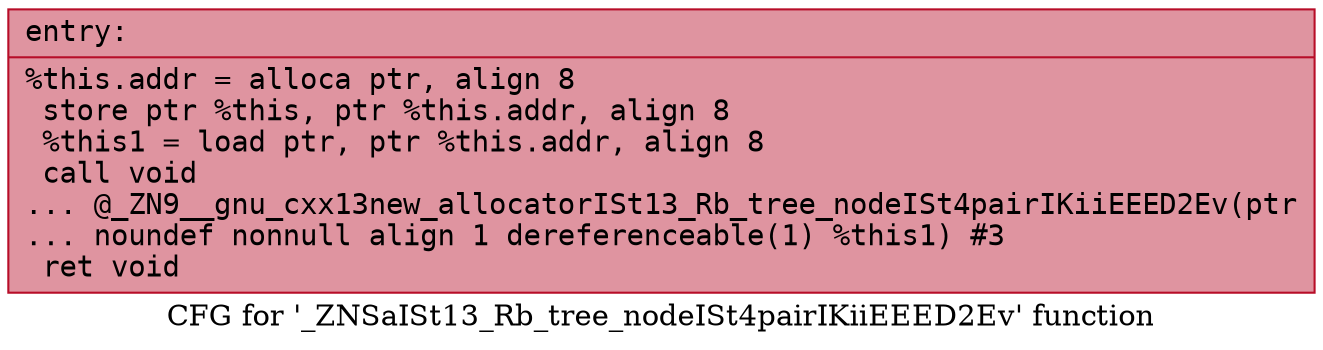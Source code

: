 digraph "CFG for '_ZNSaISt13_Rb_tree_nodeISt4pairIKiiEEED2Ev' function" {
	label="CFG for '_ZNSaISt13_Rb_tree_nodeISt4pairIKiiEEED2Ev' function";

	Node0x564271a83970 [shape=record,color="#b70d28ff", style=filled, fillcolor="#b70d2870" fontname="Courier",label="{entry:\l|  %this.addr = alloca ptr, align 8\l  store ptr %this, ptr %this.addr, align 8\l  %this1 = load ptr, ptr %this.addr, align 8\l  call void\l... @_ZN9__gnu_cxx13new_allocatorISt13_Rb_tree_nodeISt4pairIKiiEEED2Ev(ptr\l... noundef nonnull align 1 dereferenceable(1) %this1) #3\l  ret void\l}"];
}
